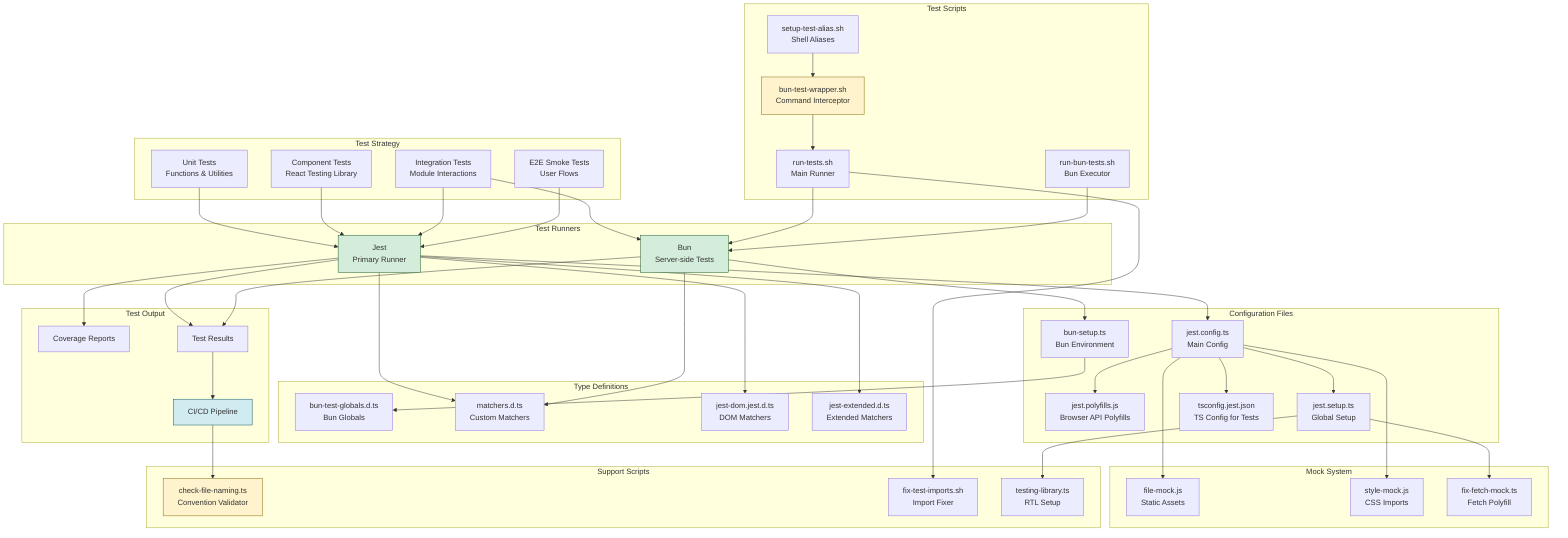 graph TD
    subgraph "Test Strategy"
        UNIT[Unit Tests<br/>Functions & Utilities]
        COMP[Component Tests<br/>React Testing Library]
        INT[Integration Tests<br/>Module Interactions]
        E2E[E2E Smoke Tests<br/>User Flows]
    end

    subgraph "Test Runners"
        JEST[Jest<br/>Primary Runner]
        BUN[Bun<br/>Server-side Tests]
    end

    subgraph "Configuration Files"
        JESTCFG[jest.config.ts<br/>Main Config]
        JESTPOLY[jest.polyfills.js<br/>Browser API Polyfills]
        JESTSETUP[jest.setup.ts<br/>Global Setup]
        BUNSETUP[bun-setup.ts<br/>Bun Environment]
        TSJEST[tsconfig.jest.json<br/>TS Config for Tests]
    end

    subgraph "Type Definitions"
        BUNTYPE[bun-test-globals.d.ts<br/>Bun Globals]
        MATCHERS[matchers.d.ts<br/>Custom Matchers]
        JESTDOM[jest-dom.jest.d.ts<br/>DOM Matchers]
        JESTEXT[jest-extended.d.ts<br/>Extended Matchers]
    end

    subgraph "Mock System"
        FILEMOCK[file-mock.js<br/>Static Assets]
        STYLEMOCK[style-mock.js<br/>CSS Imports]
        FETCHMOCK[fix-fetch-mock.ts<br/>Fetch Polyfill]
    end

    subgraph "Test Scripts"
        WRAPPER[bun-test-wrapper.sh<br/>Command Interceptor]
        RUNTESTS[run-tests.sh<br/>Main Runner]
        RUNBUN[run-bun-tests.sh<br/>Bun Executor]
        ALIAS[setup-test-alias.sh<br/>Shell Aliases]
    end

    subgraph "Support Scripts"
        NAMING[check-file-naming.ts<br/>Convention Validator]
        FIXIMPORT[fix-test-imports.sh<br/>Import Fixer]
        TESTLIB[testing-library.ts<br/>RTL Setup]
    end

    subgraph "Test Output"
        COVERAGE[Coverage Reports]
        RESULTS[Test Results]
        CI[CI/CD Pipeline]
    end

    %% Test Flow
    UNIT --> JEST
    COMP --> JEST
    INT --> JEST
    INT --> BUN
    E2E --> JEST

    %% Jest Configuration
    JEST --> JESTCFG
    JESTCFG --> JESTPOLY
    JESTCFG --> JESTSETUP
    JESTCFG --> TSJEST
    JESTSETUP --> TESTLIB

    %% Bun Configuration
    BUN --> BUNSETUP
    BUNSETUP --> BUNTYPE

    %% Type System
    JEST --> JESTDOM
    JEST --> JESTEXT
    JEST --> MATCHERS
    BUN --> MATCHERS

    %% Mock System
    JESTCFG --> FILEMOCK
    JESTCFG --> STYLEMOCK
    JESTSETUP --> FETCHMOCK

    %% Script Flow
    WRAPPER --> RUNTESTS
    RUNTESTS --> BUN
    ALIAS --> WRAPPER
    RUNBUN --> BUN

    %% Support Flow
    CI --> NAMING
    RUNTESTS --> FIXIMPORT

    %% Output
    JEST --> COVERAGE
    JEST --> RESULTS
    BUN --> RESULTS
    RESULTS --> CI

    %% Styling
    style JEST fill:#d4edda,stroke:#155724
    style BUN fill:#d4edda,stroke:#155724
    style CI fill:#d1ecf1,stroke:#0c5460
    style WRAPPER fill:#fff3cd,stroke:#856404
    style NAMING fill:#fff3cd,stroke:#856404